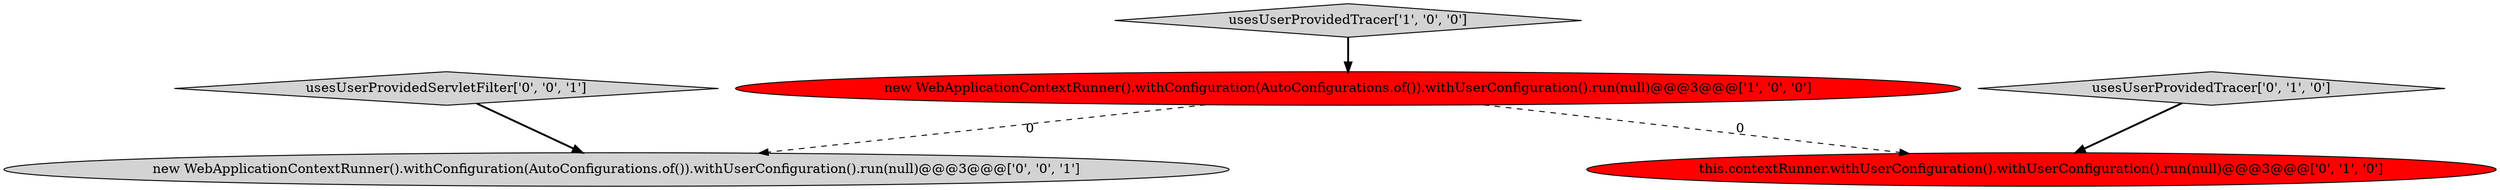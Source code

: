 digraph {
4 [style = filled, label = "usesUserProvidedServletFilter['0', '0', '1']", fillcolor = lightgray, shape = diamond image = "AAA0AAABBB3BBB"];
5 [style = filled, label = "new WebApplicationContextRunner().withConfiguration(AutoConfigurations.of()).withUserConfiguration().run(null)@@@3@@@['0', '0', '1']", fillcolor = lightgray, shape = ellipse image = "AAA0AAABBB3BBB"];
0 [style = filled, label = "usesUserProvidedTracer['1', '0', '0']", fillcolor = lightgray, shape = diamond image = "AAA0AAABBB1BBB"];
3 [style = filled, label = "this.contextRunner.withUserConfiguration().withUserConfiguration().run(null)@@@3@@@['0', '1', '0']", fillcolor = red, shape = ellipse image = "AAA1AAABBB2BBB"];
2 [style = filled, label = "usesUserProvidedTracer['0', '1', '0']", fillcolor = lightgray, shape = diamond image = "AAA0AAABBB2BBB"];
1 [style = filled, label = "new WebApplicationContextRunner().withConfiguration(AutoConfigurations.of()).withUserConfiguration().run(null)@@@3@@@['1', '0', '0']", fillcolor = red, shape = ellipse image = "AAA1AAABBB1BBB"];
1->5 [style = dashed, label="0"];
1->3 [style = dashed, label="0"];
4->5 [style = bold, label=""];
0->1 [style = bold, label=""];
2->3 [style = bold, label=""];
}
